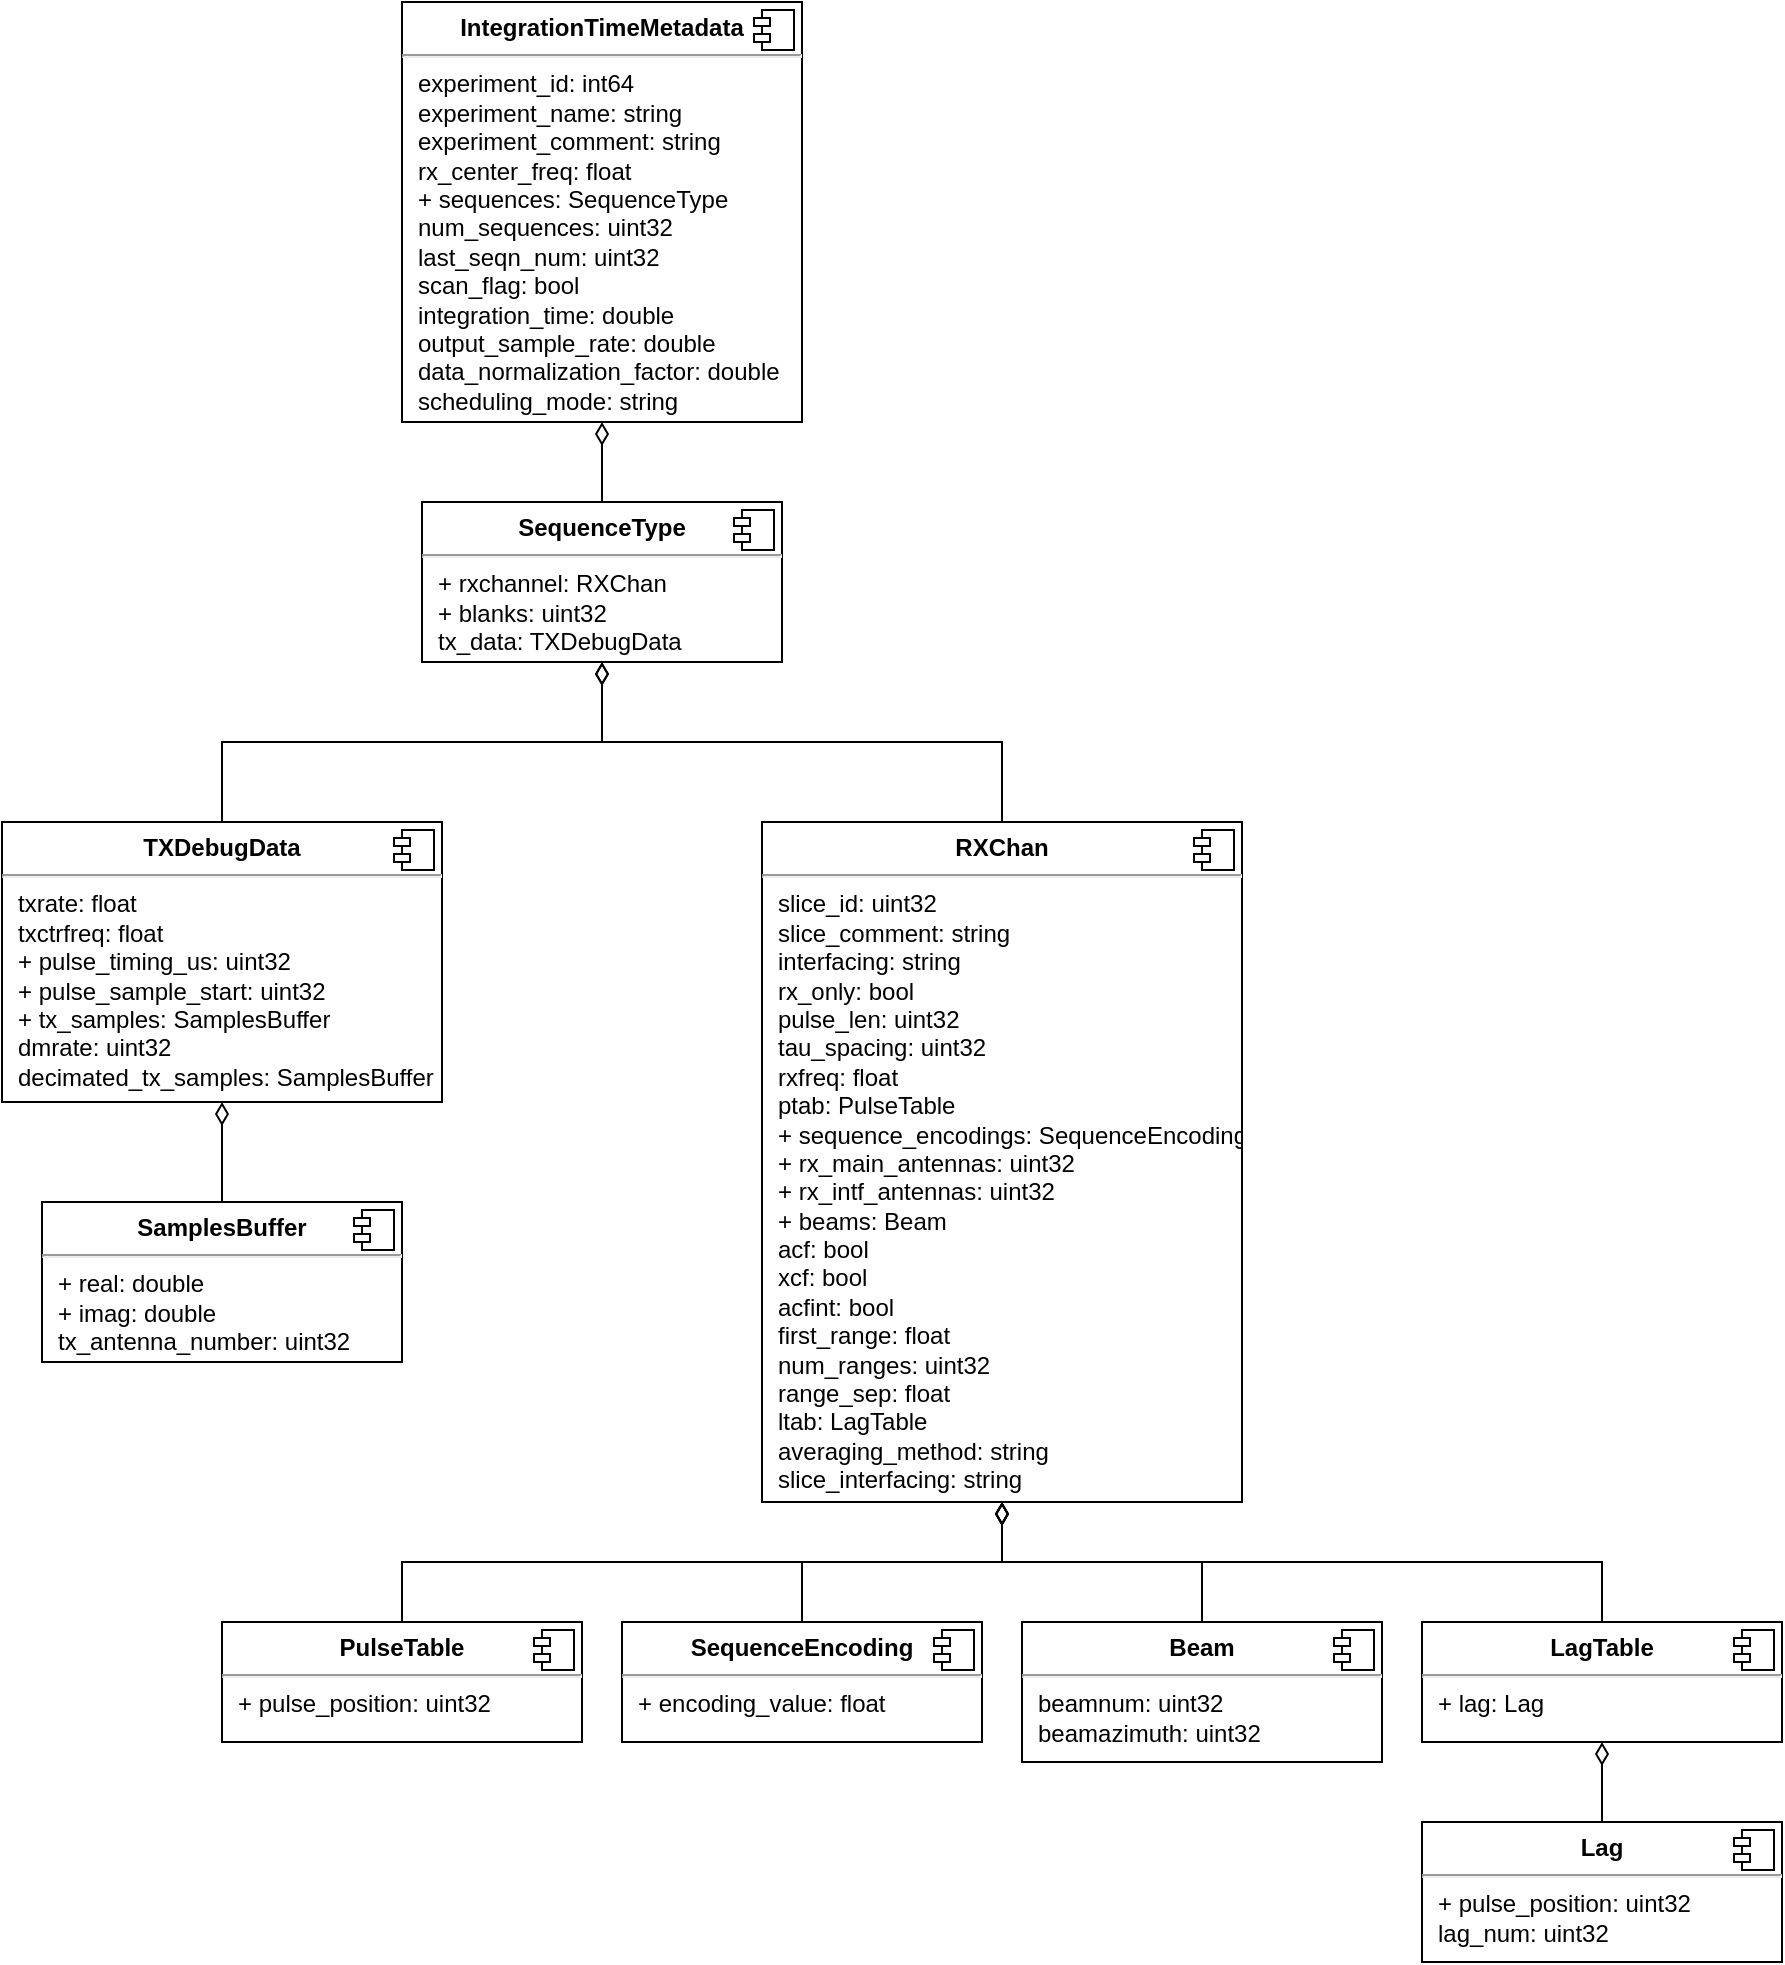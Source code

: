 <mxfile version="16.2.2" type="device"><diagram id="C5RBs43oDa-KdzZeNtuy" name="Page-1"><mxGraphModel dx="1609" dy="2296" grid="1" gridSize="10" guides="1" tooltips="1" connect="1" arrows="1" fold="1" page="1" pageScale="1" pageWidth="827" pageHeight="1169" math="0" shadow="0"><root><mxCell id="WIyWlLk6GJQsqaUBKTNV-0"/><mxCell id="WIyWlLk6GJQsqaUBKTNV-1" parent="WIyWlLk6GJQsqaUBKTNV-0"/><mxCell id="eMXTDoeY-oSAHuP1K4En-42" style="edgeStyle=orthogonalEdgeStyle;rounded=0;orthogonalLoop=1;jettySize=auto;html=1;exitX=0.5;exitY=0;exitDx=0;exitDy=0;entryX=0.5;entryY=1;entryDx=0;entryDy=0;endArrow=diamondThin;endFill=0;endSize=9;" edge="1" parent="WIyWlLk6GJQsqaUBKTNV-1" source="eMXTDoeY-oSAHuP1K4En-38" target="eMXTDoeY-oSAHuP1K4En-40"><mxGeometry relative="1" as="geometry"/></mxCell><mxCell id="eMXTDoeY-oSAHuP1K4En-38" value="&lt;p style=&quot;margin: 0px ; margin-top: 6px ; text-align: center&quot;&gt;&lt;b&gt;Lag&lt;/b&gt;&lt;/p&gt;&lt;hr&gt;&lt;p style=&quot;margin: 0px ; margin-left: 8px&quot;&gt;+ pulse_position: uint32&lt;span style=&quot;white-space: pre&quot;&gt;&#9;&lt;/span&gt;&lt;br&gt;lag_num: uint32&lt;br&gt;&lt;/p&gt;" style="align=left;overflow=fill;html=1;dropTarget=0;" vertex="1" parent="WIyWlLk6GJQsqaUBKTNV-1"><mxGeometry x="410" y="860" width="180" height="70" as="geometry"/></mxCell><mxCell id="eMXTDoeY-oSAHuP1K4En-39" value="" style="shape=component;jettyWidth=8;jettyHeight=4;" vertex="1" parent="eMXTDoeY-oSAHuP1K4En-38"><mxGeometry x="1" width="20" height="20" relative="1" as="geometry"><mxPoint x="-24" y="4" as="offset"/></mxGeometry></mxCell><mxCell id="eMXTDoeY-oSAHuP1K4En-55" style="edgeStyle=orthogonalEdgeStyle;rounded=0;orthogonalLoop=1;jettySize=auto;html=1;exitX=0.5;exitY=0;exitDx=0;exitDy=0;entryX=0.5;entryY=1;entryDx=0;entryDy=0;endArrow=diamondThin;endFill=0;startSize=6;endSize=9;" edge="1" parent="WIyWlLk6GJQsqaUBKTNV-1" source="eMXTDoeY-oSAHuP1K4En-40" target="eMXTDoeY-oSAHuP1K4En-50"><mxGeometry relative="1" as="geometry"/></mxCell><mxCell id="eMXTDoeY-oSAHuP1K4En-40" value="&lt;p style=&quot;margin: 0px ; margin-top: 6px ; text-align: center&quot;&gt;&lt;b&gt;LagTable&lt;/b&gt;&lt;/p&gt;&lt;hr&gt;&lt;p style=&quot;margin: 0px ; margin-left: 8px&quot;&gt;+ lag: Lag&lt;br&gt;&lt;/p&gt;" style="align=left;overflow=fill;html=1;dropTarget=0;" vertex="1" parent="WIyWlLk6GJQsqaUBKTNV-1"><mxGeometry x="410" y="760" width="180" height="60" as="geometry"/></mxCell><mxCell id="eMXTDoeY-oSAHuP1K4En-41" value="" style="shape=component;jettyWidth=8;jettyHeight=4;" vertex="1" parent="eMXTDoeY-oSAHuP1K4En-40"><mxGeometry x="1" width="20" height="20" relative="1" as="geometry"><mxPoint x="-24" y="4" as="offset"/></mxGeometry></mxCell><mxCell id="eMXTDoeY-oSAHuP1K4En-54" style="edgeStyle=orthogonalEdgeStyle;rounded=0;orthogonalLoop=1;jettySize=auto;html=1;exitX=0.5;exitY=0;exitDx=0;exitDy=0;entryX=0.5;entryY=1;entryDx=0;entryDy=0;endArrow=diamondThin;endFill=0;startSize=6;endSize=9;" edge="1" parent="WIyWlLk6GJQsqaUBKTNV-1" source="eMXTDoeY-oSAHuP1K4En-44" target="eMXTDoeY-oSAHuP1K4En-50"><mxGeometry relative="1" as="geometry"/></mxCell><mxCell id="eMXTDoeY-oSAHuP1K4En-44" value="&lt;p style=&quot;margin: 0px ; margin-top: 6px ; text-align: center&quot;&gt;&lt;b&gt;Beam&lt;/b&gt;&lt;br&gt;&lt;/p&gt;&lt;hr&gt;&lt;p style=&quot;margin: 0px ; margin-left: 8px&quot;&gt;beamnum: uint32&lt;/p&gt;&lt;p style=&quot;margin: 0px ; margin-left: 8px&quot;&gt;beamazimuth: uint32&lt;br&gt;&lt;/p&gt;" style="align=left;overflow=fill;html=1;dropTarget=0;" vertex="1" parent="WIyWlLk6GJQsqaUBKTNV-1"><mxGeometry x="210" y="760" width="180" height="70" as="geometry"/></mxCell><mxCell id="eMXTDoeY-oSAHuP1K4En-45" value="" style="shape=component;jettyWidth=8;jettyHeight=4;" vertex="1" parent="eMXTDoeY-oSAHuP1K4En-44"><mxGeometry x="1" width="20" height="20" relative="1" as="geometry"><mxPoint x="-24" y="4" as="offset"/></mxGeometry></mxCell><mxCell id="eMXTDoeY-oSAHuP1K4En-53" style="edgeStyle=orthogonalEdgeStyle;rounded=0;orthogonalLoop=1;jettySize=auto;html=1;exitX=0.5;exitY=0;exitDx=0;exitDy=0;endArrow=diamondThin;endFill=0;jumpSize=6;startSize=6;endSize=9;entryX=0.5;entryY=1;entryDx=0;entryDy=0;" edge="1" parent="WIyWlLk6GJQsqaUBKTNV-1" source="eMXTDoeY-oSAHuP1K4En-46" target="eMXTDoeY-oSAHuP1K4En-50"><mxGeometry relative="1" as="geometry"><mxPoint x="10" y="620" as="targetPoint"/></mxGeometry></mxCell><mxCell id="eMXTDoeY-oSAHuP1K4En-46" value="&lt;p style=&quot;margin: 0px ; margin-top: 6px ; text-align: center&quot;&gt;&lt;b&gt;SequenceEncoding&lt;/b&gt;&lt;br&gt;&lt;/p&gt;&lt;hr&gt;&lt;p style=&quot;margin: 0px ; margin-left: 8px&quot;&gt;+ encoding_value: float&lt;br&gt;&lt;/p&gt;" style="align=left;overflow=fill;html=1;dropTarget=0;" vertex="1" parent="WIyWlLk6GJQsqaUBKTNV-1"><mxGeometry x="10" y="760" width="180" height="60" as="geometry"/></mxCell><mxCell id="eMXTDoeY-oSAHuP1K4En-47" value="" style="shape=component;jettyWidth=8;jettyHeight=4;" vertex="1" parent="eMXTDoeY-oSAHuP1K4En-46"><mxGeometry x="1" width="20" height="20" relative="1" as="geometry"><mxPoint x="-24" y="4" as="offset"/></mxGeometry></mxCell><mxCell id="eMXTDoeY-oSAHuP1K4En-52" style="edgeStyle=orthogonalEdgeStyle;rounded=0;orthogonalLoop=1;jettySize=auto;html=1;exitX=0.5;exitY=0;exitDx=0;exitDy=0;entryX=0.5;entryY=1;entryDx=0;entryDy=0;endArrow=diamondThin;endFill=0;endSize=9;" edge="1" parent="WIyWlLk6GJQsqaUBKTNV-1" source="eMXTDoeY-oSAHuP1K4En-48" target="eMXTDoeY-oSAHuP1K4En-50"><mxGeometry relative="1" as="geometry"/></mxCell><mxCell id="eMXTDoeY-oSAHuP1K4En-48" value="&lt;p style=&quot;margin: 0px ; margin-top: 6px ; text-align: center&quot;&gt;&lt;b&gt;PulseTable&lt;/b&gt;&lt;br&gt;&lt;/p&gt;&lt;hr&gt;&lt;p style=&quot;margin: 0px ; margin-left: 8px&quot;&gt;+ pulse_position: uint32&lt;br&gt;&lt;/p&gt;" style="align=left;overflow=fill;html=1;dropTarget=0;" vertex="1" parent="WIyWlLk6GJQsqaUBKTNV-1"><mxGeometry x="-190" y="760" width="180" height="60" as="geometry"/></mxCell><mxCell id="eMXTDoeY-oSAHuP1K4En-49" value="" style="shape=component;jettyWidth=8;jettyHeight=4;" vertex="1" parent="eMXTDoeY-oSAHuP1K4En-48"><mxGeometry x="1" width="20" height="20" relative="1" as="geometry"><mxPoint x="-24" y="4" as="offset"/></mxGeometry></mxCell><mxCell id="eMXTDoeY-oSAHuP1K4En-64" style="edgeStyle=orthogonalEdgeStyle;rounded=0;jumpSize=6;orthogonalLoop=1;jettySize=auto;html=1;exitX=0.5;exitY=0;exitDx=0;exitDy=0;entryX=0.5;entryY=1;entryDx=0;entryDy=0;endArrow=diamondThin;endFill=0;startSize=6;endSize=9;" edge="1" parent="WIyWlLk6GJQsqaUBKTNV-1" source="eMXTDoeY-oSAHuP1K4En-50" target="eMXTDoeY-oSAHuP1K4En-56"><mxGeometry relative="1" as="geometry"/></mxCell><mxCell id="eMXTDoeY-oSAHuP1K4En-50" value="&lt;p style=&quot;margin: 0px ; margin-top: 6px ; text-align: center&quot;&gt;&lt;b&gt;RXChan&lt;/b&gt;&lt;br&gt;&lt;/p&gt;&lt;hr&gt;&lt;p style=&quot;margin: 0px ; margin-left: 8px&quot;&gt;slice_id: uint32&lt;/p&gt;&lt;p style=&quot;margin: 0px ; margin-left: 8px&quot;&gt;slice_comment: string&lt;/p&gt;&lt;p style=&quot;margin: 0px ; margin-left: 8px&quot;&gt;interfacing: string&lt;/p&gt;&lt;p style=&quot;margin: 0px ; margin-left: 8px&quot;&gt;rx_only: bool&lt;/p&gt;&lt;p style=&quot;margin: 0px ; margin-left: 8px&quot;&gt;pulse_len: uint32&lt;/p&gt;&lt;p style=&quot;margin: 0px ; margin-left: 8px&quot;&gt;tau_spacing: uint32&lt;/p&gt;&lt;p style=&quot;margin: 0px ; margin-left: 8px&quot;&gt;rxfreq: float&lt;/p&gt;&lt;p style=&quot;margin: 0px ; margin-left: 8px&quot;&gt;ptab: PulseTable&lt;/p&gt;&lt;p style=&quot;margin: 0px ; margin-left: 8px&quot;&gt;+ sequence_encodings: SequenceEncoding&lt;/p&gt;&lt;p style=&quot;margin: 0px ; margin-left: 8px&quot;&gt;+ rx_main_antennas: uint32&lt;/p&gt;&lt;p style=&quot;margin: 0px ; margin-left: 8px&quot;&gt;+ rx_intf_antennas: uint32&lt;/p&gt;&lt;p style=&quot;margin: 0px ; margin-left: 8px&quot;&gt;+ beams: Beam&lt;/p&gt;&lt;p style=&quot;margin: 0px ; margin-left: 8px&quot;&gt;acf: bool&lt;/p&gt;&lt;p style=&quot;margin: 0px ; margin-left: 8px&quot;&gt;xcf: bool&lt;/p&gt;&lt;p style=&quot;margin: 0px ; margin-left: 8px&quot;&gt;acfint: bool&lt;/p&gt;&lt;p style=&quot;margin: 0px ; margin-left: 8px&quot;&gt;first_range: float&lt;/p&gt;&lt;p style=&quot;margin: 0px ; margin-left: 8px&quot;&gt;num_ranges: uint32&lt;/p&gt;&lt;p style=&quot;margin: 0px ; margin-left: 8px&quot;&gt;range_sep: float&lt;/p&gt;&lt;p style=&quot;margin: 0px ; margin-left: 8px&quot;&gt;ltab: LagTable&lt;/p&gt;&lt;p style=&quot;margin: 0px ; margin-left: 8px&quot;&gt;averaging_method: string&lt;/p&gt;&lt;p style=&quot;margin: 0px ; margin-left: 8px&quot;&gt;slice_interfacing: string&lt;br&gt;&lt;/p&gt;" style="align=left;overflow=fill;html=1;dropTarget=0;" vertex="1" parent="WIyWlLk6GJQsqaUBKTNV-1"><mxGeometry x="80" y="360" width="240" height="340" as="geometry"/></mxCell><mxCell id="eMXTDoeY-oSAHuP1K4En-51" value="" style="shape=component;jettyWidth=8;jettyHeight=4;" vertex="1" parent="eMXTDoeY-oSAHuP1K4En-50"><mxGeometry x="1" width="20" height="20" relative="1" as="geometry"><mxPoint x="-24" y="4" as="offset"/></mxGeometry></mxCell><mxCell id="eMXTDoeY-oSAHuP1K4En-67" style="edgeStyle=orthogonalEdgeStyle;rounded=0;jumpSize=6;orthogonalLoop=1;jettySize=auto;html=1;exitX=0.5;exitY=0;exitDx=0;exitDy=0;entryX=0.5;entryY=1;entryDx=0;entryDy=0;endArrow=diamondThin;endFill=0;startSize=6;endSize=9;" edge="1" parent="WIyWlLk6GJQsqaUBKTNV-1" source="eMXTDoeY-oSAHuP1K4En-56" target="eMXTDoeY-oSAHuP1K4En-65"><mxGeometry relative="1" as="geometry"/></mxCell><mxCell id="eMXTDoeY-oSAHuP1K4En-56" value="&lt;p style=&quot;margin: 0px ; margin-top: 6px ; text-align: center&quot;&gt;&lt;b&gt;SequenceType&lt;/b&gt;&lt;br&gt;&lt;/p&gt;&lt;hr&gt;&lt;p style=&quot;margin: 0px ; margin-left: 8px&quot;&gt;+ rxchannel: RXChan&lt;/p&gt;&lt;p style=&quot;margin: 0px ; margin-left: 8px&quot;&gt;+ blanks: uint32&lt;/p&gt;&lt;p style=&quot;margin: 0px ; margin-left: 8px&quot;&gt;tx_data: TXDebugData&lt;br&gt;&lt;/p&gt;" style="align=left;overflow=fill;html=1;dropTarget=0;" vertex="1" parent="WIyWlLk6GJQsqaUBKTNV-1"><mxGeometry x="-90" y="200" width="180" height="80" as="geometry"/></mxCell><mxCell id="eMXTDoeY-oSAHuP1K4En-57" value="" style="shape=component;jettyWidth=8;jettyHeight=4;" vertex="1" parent="eMXTDoeY-oSAHuP1K4En-56"><mxGeometry x="1" width="20" height="20" relative="1" as="geometry"><mxPoint x="-24" y="4" as="offset"/></mxGeometry></mxCell><mxCell id="eMXTDoeY-oSAHuP1K4En-63" style="edgeStyle=orthogonalEdgeStyle;rounded=0;jumpSize=6;orthogonalLoop=1;jettySize=auto;html=1;exitX=0.5;exitY=0;exitDx=0;exitDy=0;entryX=0.5;entryY=1;entryDx=0;entryDy=0;endArrow=diamondThin;endFill=0;startSize=6;endSize=9;" edge="1" parent="WIyWlLk6GJQsqaUBKTNV-1" source="eMXTDoeY-oSAHuP1K4En-58" target="eMXTDoeY-oSAHuP1K4En-56"><mxGeometry relative="1" as="geometry"/></mxCell><mxCell id="eMXTDoeY-oSAHuP1K4En-58" value="&lt;p style=&quot;margin: 0px ; margin-top: 6px ; text-align: center&quot;&gt;&lt;b&gt;TXDebugData&lt;/b&gt;&lt;br&gt;&lt;/p&gt;&lt;hr&gt;&lt;p style=&quot;margin: 0px ; margin-left: 8px&quot;&gt;txrate: float&lt;/p&gt;&lt;p style=&quot;margin: 0px ; margin-left: 8px&quot;&gt;txctrfreq: float&lt;/p&gt;&lt;p style=&quot;margin: 0px ; margin-left: 8px&quot;&gt;+ pulse_timing_us: uint32&lt;/p&gt;&lt;p style=&quot;margin: 0px ; margin-left: 8px&quot;&gt;+ pulse_sample_start: uint32&lt;/p&gt;&lt;p style=&quot;margin: 0px ; margin-left: 8px&quot;&gt;+ tx_samples: SamplesBuffer&lt;/p&gt;&lt;p style=&quot;margin: 0px ; margin-left: 8px&quot;&gt;dmrate: uint32&lt;/p&gt;&lt;p style=&quot;margin: 0px ; margin-left: 8px&quot;&gt;decimated_tx_samples: SamplesBuffer&lt;br&gt;&lt;/p&gt;" style="align=left;overflow=fill;html=1;dropTarget=0;" vertex="1" parent="WIyWlLk6GJQsqaUBKTNV-1"><mxGeometry x="-300" y="360" width="220" height="140" as="geometry"/></mxCell><mxCell id="eMXTDoeY-oSAHuP1K4En-59" value="" style="shape=component;jettyWidth=8;jettyHeight=4;" vertex="1" parent="eMXTDoeY-oSAHuP1K4En-58"><mxGeometry x="1" width="20" height="20" relative="1" as="geometry"><mxPoint x="-24" y="4" as="offset"/></mxGeometry></mxCell><mxCell id="eMXTDoeY-oSAHuP1K4En-62" style="edgeStyle=orthogonalEdgeStyle;rounded=0;jumpSize=6;orthogonalLoop=1;jettySize=auto;html=1;exitX=0.5;exitY=0;exitDx=0;exitDy=0;entryX=0.5;entryY=1;entryDx=0;entryDy=0;endArrow=diamondThin;endFill=0;startSize=6;endSize=9;" edge="1" parent="WIyWlLk6GJQsqaUBKTNV-1" source="eMXTDoeY-oSAHuP1K4En-60" target="eMXTDoeY-oSAHuP1K4En-58"><mxGeometry relative="1" as="geometry"/></mxCell><mxCell id="eMXTDoeY-oSAHuP1K4En-60" value="&lt;p style=&quot;margin: 0px ; margin-top: 6px ; text-align: center&quot;&gt;&lt;b&gt;SamplesBuffer&lt;/b&gt;&lt;br&gt;&lt;/p&gt;&lt;hr&gt;&lt;p style=&quot;margin: 0px ; margin-left: 8px&quot;&gt;+ real: double&lt;br&gt;&lt;/p&gt;&lt;p style=&quot;margin: 0px ; margin-left: 8px&quot;&gt;+ imag: double&lt;br&gt;&lt;/p&gt;&lt;p style=&quot;margin: 0px ; margin-left: 8px&quot;&gt;tx_antenna_number: uint32&lt;br&gt;&lt;/p&gt;" style="align=left;overflow=fill;html=1;dropTarget=0;" vertex="1" parent="WIyWlLk6GJQsqaUBKTNV-1"><mxGeometry x="-280" y="550" width="180" height="80" as="geometry"/></mxCell><mxCell id="eMXTDoeY-oSAHuP1K4En-61" value="" style="shape=component;jettyWidth=8;jettyHeight=4;" vertex="1" parent="eMXTDoeY-oSAHuP1K4En-60"><mxGeometry x="1" width="20" height="20" relative="1" as="geometry"><mxPoint x="-24" y="4" as="offset"/></mxGeometry></mxCell><mxCell id="eMXTDoeY-oSAHuP1K4En-65" value="&lt;p style=&quot;margin: 0px ; margin-top: 6px ; text-align: center&quot;&gt;&lt;b&gt;IntegrationTimeMetadata&lt;/b&gt;&lt;br&gt;&lt;/p&gt;&lt;hr&gt;&lt;p style=&quot;margin: 0px ; margin-left: 8px&quot;&gt;experiment_id: int64&lt;/p&gt;&lt;p style=&quot;margin: 0px ; margin-left: 8px&quot;&gt;experiment_name: string&lt;/p&gt;&lt;p style=&quot;margin: 0px ; margin-left: 8px&quot;&gt;experiment_comment: string&lt;/p&gt;&lt;p style=&quot;margin: 0px ; margin-left: 8px&quot;&gt;rx_center_freq: float&lt;/p&gt;&lt;p style=&quot;margin: 0px ; margin-left: 8px&quot;&gt;+ sequences: SequenceType&lt;/p&gt;&lt;p style=&quot;margin: 0px ; margin-left: 8px&quot;&gt;num_sequences: uint32&lt;/p&gt;&lt;p style=&quot;margin: 0px ; margin-left: 8px&quot;&gt;last_seqn_num: uint32&lt;/p&gt;&lt;p style=&quot;margin: 0px ; margin-left: 8px&quot;&gt;scan_flag: bool&lt;/p&gt;&lt;p style=&quot;margin: 0px ; margin-left: 8px&quot;&gt;integration_time: double&lt;/p&gt;&lt;p style=&quot;margin: 0px ; margin-left: 8px&quot;&gt;output_sample_rate: double&lt;/p&gt;&lt;p style=&quot;margin: 0px ; margin-left: 8px&quot;&gt;data_normalization_factor: double&lt;/p&gt;&lt;p style=&quot;margin: 0px ; margin-left: 8px&quot;&gt;scheduling_mode: string&lt;br&gt;&lt;/p&gt;" style="align=left;overflow=fill;html=1;dropTarget=0;" vertex="1" parent="WIyWlLk6GJQsqaUBKTNV-1"><mxGeometry x="-100" y="-50" width="200" height="210" as="geometry"/></mxCell><mxCell id="eMXTDoeY-oSAHuP1K4En-66" value="" style="shape=component;jettyWidth=8;jettyHeight=4;" vertex="1" parent="eMXTDoeY-oSAHuP1K4En-65"><mxGeometry x="1" width="20" height="20" relative="1" as="geometry"><mxPoint x="-24" y="4" as="offset"/></mxGeometry></mxCell></root></mxGraphModel></diagram></mxfile>

